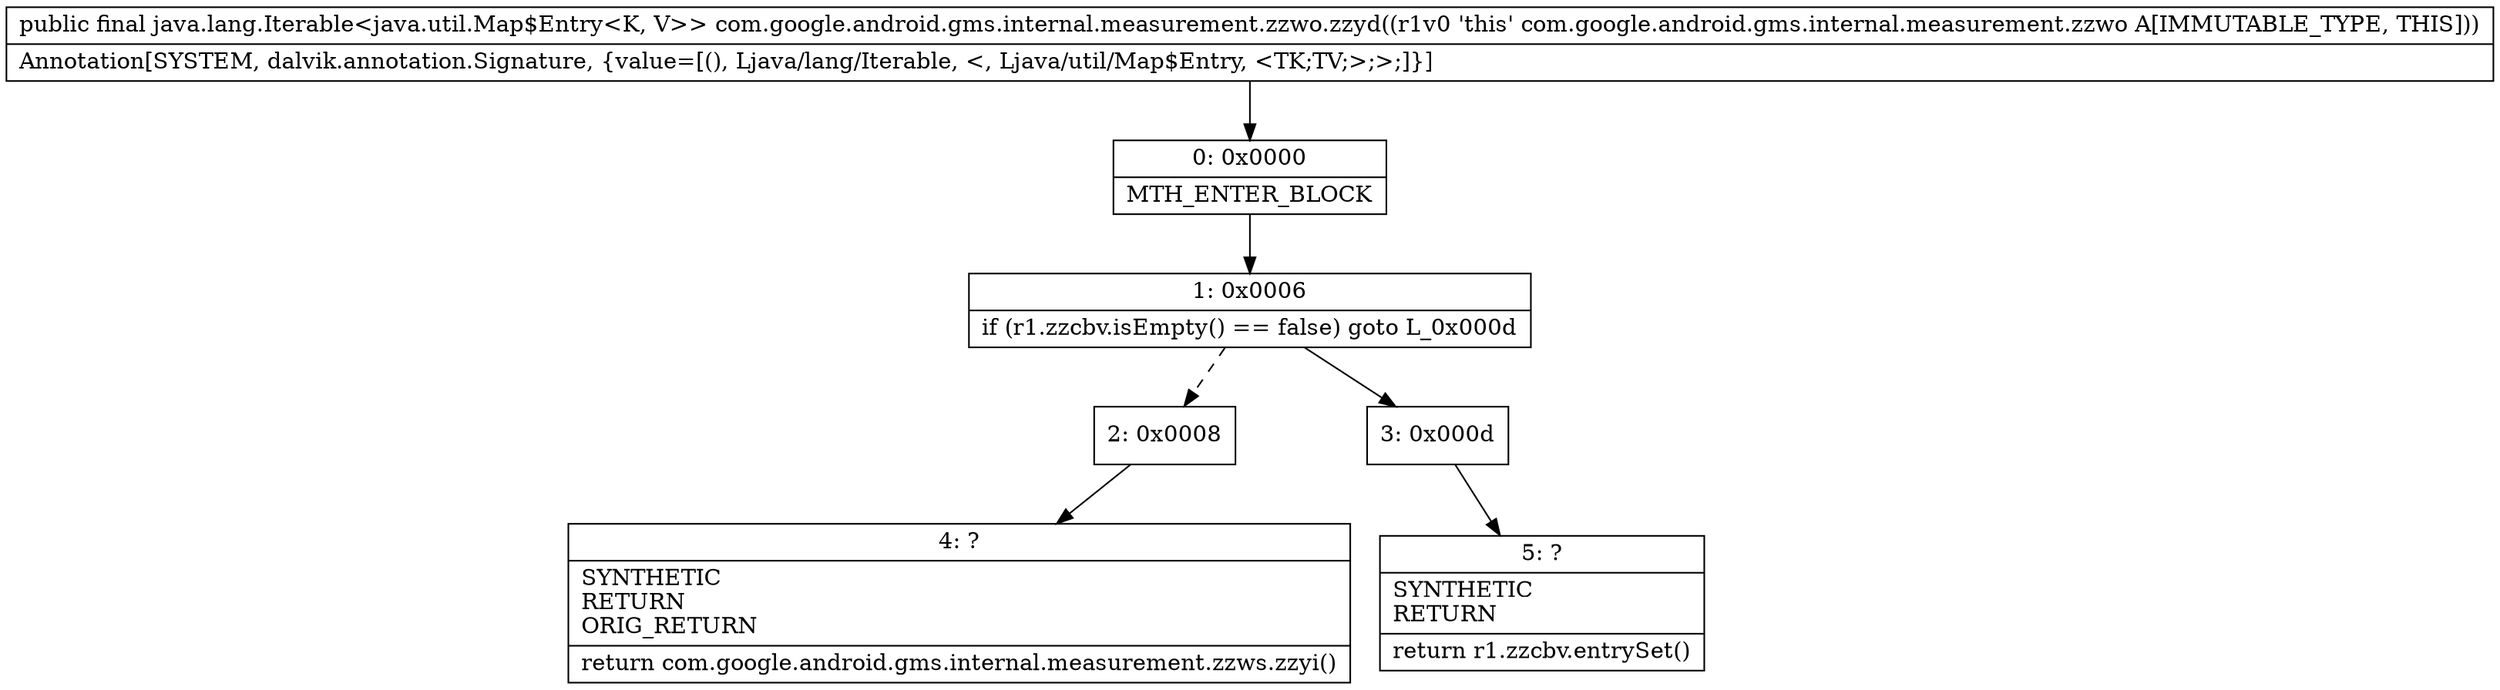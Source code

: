 digraph "CFG forcom.google.android.gms.internal.measurement.zzwo.zzyd()Ljava\/lang\/Iterable;" {
Node_0 [shape=record,label="{0\:\ 0x0000|MTH_ENTER_BLOCK\l}"];
Node_1 [shape=record,label="{1\:\ 0x0006|if (r1.zzcbv.isEmpty() == false) goto L_0x000d\l}"];
Node_2 [shape=record,label="{2\:\ 0x0008}"];
Node_3 [shape=record,label="{3\:\ 0x000d}"];
Node_4 [shape=record,label="{4\:\ ?|SYNTHETIC\lRETURN\lORIG_RETURN\l|return com.google.android.gms.internal.measurement.zzws.zzyi()\l}"];
Node_5 [shape=record,label="{5\:\ ?|SYNTHETIC\lRETURN\l|return r1.zzcbv.entrySet()\l}"];
MethodNode[shape=record,label="{public final java.lang.Iterable\<java.util.Map$Entry\<K, V\>\> com.google.android.gms.internal.measurement.zzwo.zzyd((r1v0 'this' com.google.android.gms.internal.measurement.zzwo A[IMMUTABLE_TYPE, THIS]))  | Annotation[SYSTEM, dalvik.annotation.Signature, \{value=[(), Ljava\/lang\/Iterable, \<, Ljava\/util\/Map$Entry, \<TK;TV;\>;\>;]\}]\l}"];
MethodNode -> Node_0;
Node_0 -> Node_1;
Node_1 -> Node_2[style=dashed];
Node_1 -> Node_3;
Node_2 -> Node_4;
Node_3 -> Node_5;
}

